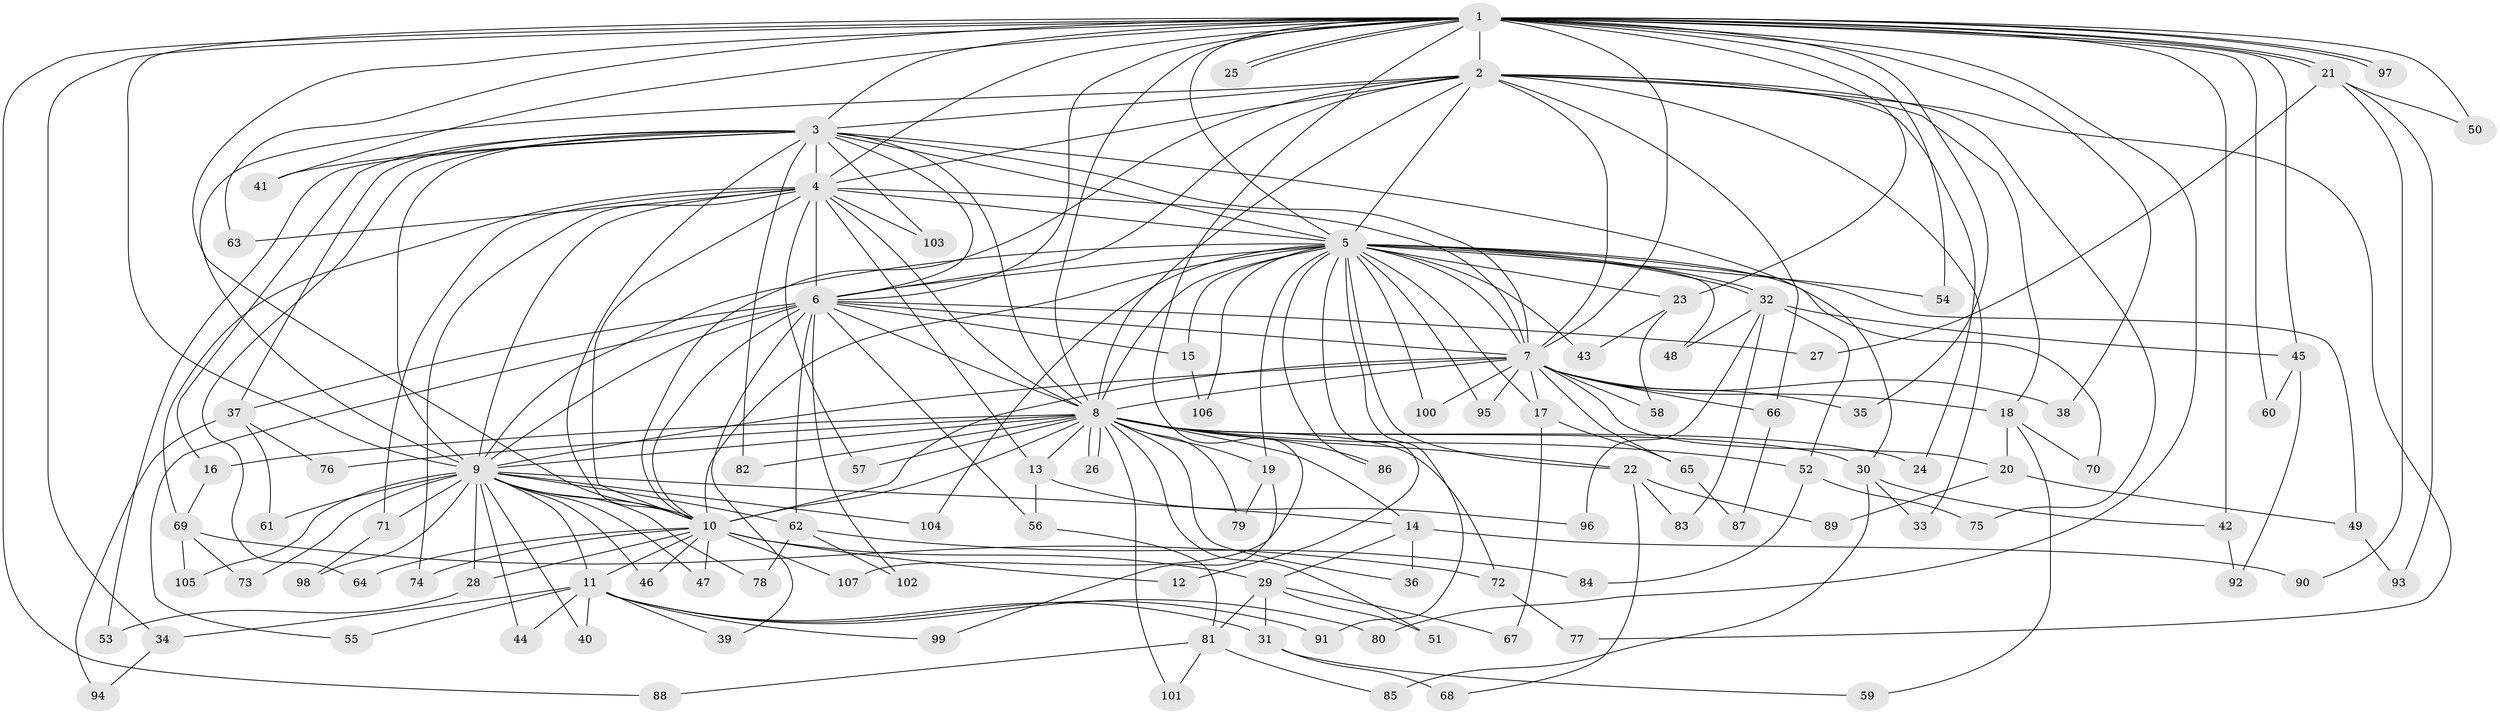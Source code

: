 // coarse degree distribution, {28: 0.0125, 13: 0.0125, 15: 0.025, 25: 0.025, 22: 0.0125, 17: 0.0125, 21: 0.0125, 10: 0.0125, 2: 0.5375, 4: 0.0625, 5: 0.1, 3: 0.125, 8: 0.0125, 7: 0.0125, 1: 0.025}
// Generated by graph-tools (version 1.1) at 2025/51/02/27/25 19:51:51]
// undirected, 107 vertices, 239 edges
graph export_dot {
graph [start="1"]
  node [color=gray90,style=filled];
  1;
  2;
  3;
  4;
  5;
  6;
  7;
  8;
  9;
  10;
  11;
  12;
  13;
  14;
  15;
  16;
  17;
  18;
  19;
  20;
  21;
  22;
  23;
  24;
  25;
  26;
  27;
  28;
  29;
  30;
  31;
  32;
  33;
  34;
  35;
  36;
  37;
  38;
  39;
  40;
  41;
  42;
  43;
  44;
  45;
  46;
  47;
  48;
  49;
  50;
  51;
  52;
  53;
  54;
  55;
  56;
  57;
  58;
  59;
  60;
  61;
  62;
  63;
  64;
  65;
  66;
  67;
  68;
  69;
  70;
  71;
  72;
  73;
  74;
  75;
  76;
  77;
  78;
  79;
  80;
  81;
  82;
  83;
  84;
  85;
  86;
  87;
  88;
  89;
  90;
  91;
  92;
  93;
  94;
  95;
  96;
  97;
  98;
  99;
  100;
  101;
  102;
  103;
  104;
  105;
  106;
  107;
  1 -- 2;
  1 -- 3;
  1 -- 4;
  1 -- 5;
  1 -- 6;
  1 -- 7;
  1 -- 8;
  1 -- 9;
  1 -- 10;
  1 -- 21;
  1 -- 21;
  1 -- 23;
  1 -- 25;
  1 -- 25;
  1 -- 34;
  1 -- 35;
  1 -- 38;
  1 -- 41;
  1 -- 42;
  1 -- 45;
  1 -- 50;
  1 -- 54;
  1 -- 60;
  1 -- 63;
  1 -- 80;
  1 -- 88;
  1 -- 97;
  1 -- 97;
  1 -- 107;
  2 -- 3;
  2 -- 4;
  2 -- 5;
  2 -- 6;
  2 -- 7;
  2 -- 8;
  2 -- 9;
  2 -- 10;
  2 -- 18;
  2 -- 24;
  2 -- 33;
  2 -- 66;
  2 -- 75;
  2 -- 77;
  3 -- 4;
  3 -- 5;
  3 -- 6;
  3 -- 7;
  3 -- 8;
  3 -- 9;
  3 -- 10;
  3 -- 16;
  3 -- 30;
  3 -- 37;
  3 -- 41;
  3 -- 53;
  3 -- 64;
  3 -- 82;
  3 -- 103;
  4 -- 5;
  4 -- 6;
  4 -- 7;
  4 -- 8;
  4 -- 9;
  4 -- 10;
  4 -- 13;
  4 -- 57;
  4 -- 63;
  4 -- 69;
  4 -- 71;
  4 -- 74;
  4 -- 103;
  5 -- 6;
  5 -- 7;
  5 -- 8;
  5 -- 9;
  5 -- 10;
  5 -- 12;
  5 -- 15;
  5 -- 17;
  5 -- 19;
  5 -- 22;
  5 -- 23;
  5 -- 32;
  5 -- 32;
  5 -- 43;
  5 -- 48;
  5 -- 49;
  5 -- 54;
  5 -- 70;
  5 -- 86;
  5 -- 91;
  5 -- 95;
  5 -- 100;
  5 -- 104;
  5 -- 106;
  6 -- 7;
  6 -- 8;
  6 -- 9;
  6 -- 10;
  6 -- 15;
  6 -- 27;
  6 -- 37;
  6 -- 39;
  6 -- 55;
  6 -- 56;
  6 -- 62;
  6 -- 102;
  7 -- 8;
  7 -- 9;
  7 -- 10;
  7 -- 17;
  7 -- 18;
  7 -- 20;
  7 -- 35;
  7 -- 38;
  7 -- 58;
  7 -- 65;
  7 -- 66;
  7 -- 95;
  7 -- 100;
  8 -- 9;
  8 -- 10;
  8 -- 13;
  8 -- 14;
  8 -- 16;
  8 -- 19;
  8 -- 22;
  8 -- 24;
  8 -- 26;
  8 -- 26;
  8 -- 30;
  8 -- 36;
  8 -- 51;
  8 -- 52;
  8 -- 57;
  8 -- 72;
  8 -- 76;
  8 -- 79;
  8 -- 82;
  8 -- 86;
  8 -- 101;
  9 -- 10;
  9 -- 11;
  9 -- 14;
  9 -- 28;
  9 -- 40;
  9 -- 44;
  9 -- 46;
  9 -- 47;
  9 -- 61;
  9 -- 62;
  9 -- 71;
  9 -- 73;
  9 -- 78;
  9 -- 98;
  9 -- 104;
  9 -- 105;
  10 -- 11;
  10 -- 12;
  10 -- 28;
  10 -- 29;
  10 -- 46;
  10 -- 47;
  10 -- 64;
  10 -- 74;
  10 -- 107;
  11 -- 31;
  11 -- 34;
  11 -- 39;
  11 -- 40;
  11 -- 44;
  11 -- 55;
  11 -- 80;
  11 -- 91;
  11 -- 99;
  13 -- 56;
  13 -- 96;
  14 -- 29;
  14 -- 36;
  14 -- 90;
  15 -- 106;
  16 -- 69;
  17 -- 65;
  17 -- 67;
  18 -- 20;
  18 -- 59;
  18 -- 70;
  19 -- 79;
  19 -- 99;
  20 -- 49;
  20 -- 89;
  21 -- 27;
  21 -- 50;
  21 -- 90;
  21 -- 93;
  22 -- 68;
  22 -- 83;
  22 -- 89;
  23 -- 43;
  23 -- 58;
  28 -- 53;
  29 -- 31;
  29 -- 51;
  29 -- 67;
  29 -- 81;
  30 -- 33;
  30 -- 42;
  30 -- 85;
  31 -- 59;
  31 -- 68;
  32 -- 45;
  32 -- 48;
  32 -- 52;
  32 -- 83;
  32 -- 96;
  34 -- 94;
  37 -- 61;
  37 -- 76;
  37 -- 94;
  42 -- 92;
  45 -- 60;
  45 -- 92;
  49 -- 93;
  52 -- 75;
  52 -- 84;
  56 -- 81;
  62 -- 78;
  62 -- 84;
  62 -- 102;
  65 -- 87;
  66 -- 87;
  69 -- 72;
  69 -- 73;
  69 -- 105;
  71 -- 98;
  72 -- 77;
  81 -- 85;
  81 -- 88;
  81 -- 101;
}

